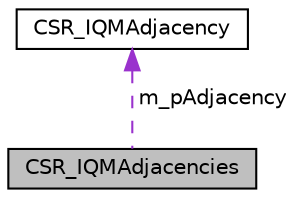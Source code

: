 digraph "CSR_IQMAdjacencies"
{
 // LATEX_PDF_SIZE
  edge [fontname="Helvetica",fontsize="10",labelfontname="Helvetica",labelfontsize="10"];
  node [fontname="Helvetica",fontsize="10",shape=record];
  Node1 [label="CSR_IQMAdjacencies",height=0.2,width=0.4,color="black", fillcolor="grey75", style="filled", fontcolor="black",tooltip=" "];
  Node2 -> Node1 [dir="back",color="darkorchid3",fontsize="10",style="dashed",label=" m_pAdjacency" ,fontname="Helvetica"];
  Node2 [label="CSR_IQMAdjacency",height=0.2,width=0.4,color="black", fillcolor="white", style="filled",URL="$struct_c_s_r___i_q_m_adjacency.html",tooltip=" "];
}
